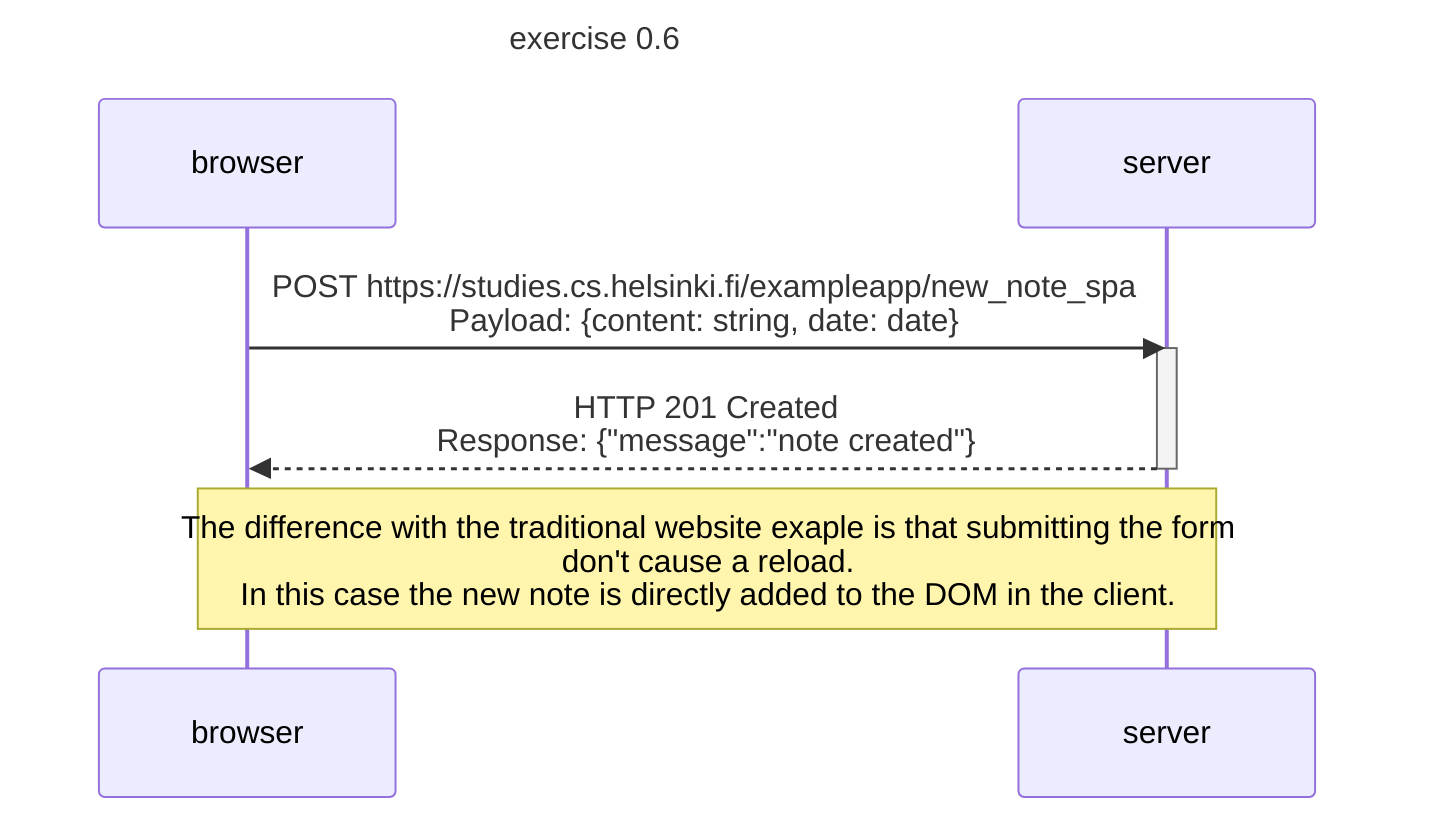 sequenceDiagram
    title exercise 0.6
    participant browser
    participant server

    browser->>server: POST https://studies.cs.helsinki.fi/exampleapp/new_note_spa<br/>Payload: {content: string, date: date}
    activate server
    server-->>browser: HTTP 201 Created<br/>Response: {"message":"note created"}
    deactivate server
    
    Note over browser,server: The difference with the traditional website exaple is that submitting the form<br/>don't cause a reload.<br/>In this case the new note is directly added to the DOM in the client.
